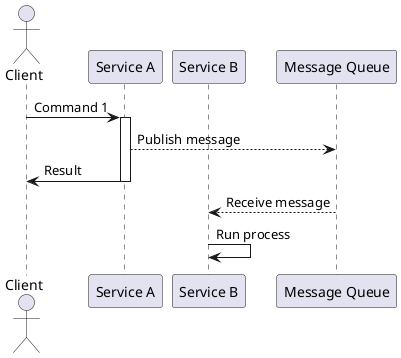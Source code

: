 @startuml

  actor "Client"
  participant "Service A"
  participant "Service B"
  participant "Message Queue"

  "Client" -> "Service A": Command 1

  activate "Service A"
    "Service A" --> "Message Queue": Publish message
    "Service A" -> "Client": Result
  deactivate "Service A"

  "Message Queue" --> "Service B": Receive message
  "Service B" -> "Service B": Run process

@enduml
